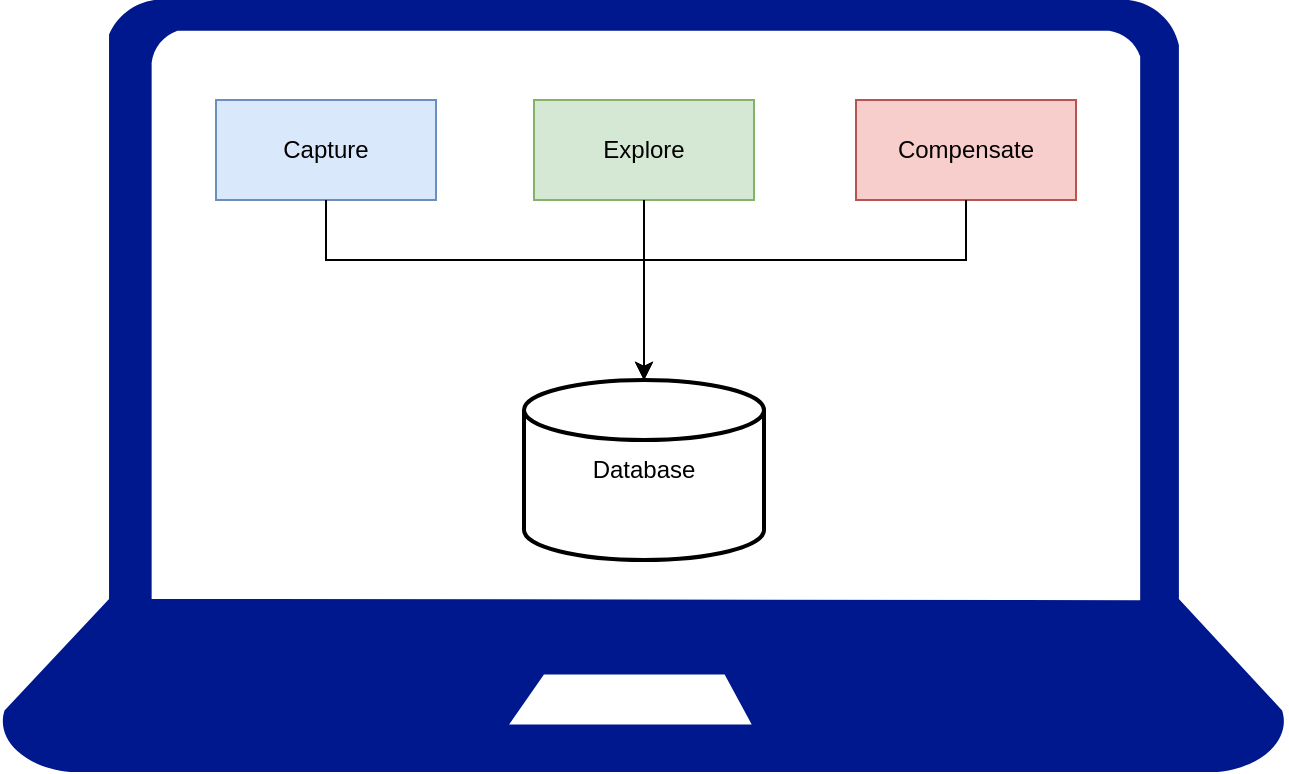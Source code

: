 <mxfile version="23.1.2" type="github">
  <diagram name="Page-1" id="TQ8AvZUODh42JMM2qxGe">
    <mxGraphModel dx="1252" dy="667" grid="1" gridSize="10" guides="1" tooltips="1" connect="1" arrows="1" fold="1" page="1" pageScale="1" pageWidth="827" pageHeight="1169" math="0" shadow="0">
      <root>
        <mxCell id="0" />
        <mxCell id="1" parent="0" />
        <mxCell id="nOrF6GzVShBBA4vg9aRs-1" value="" style="sketch=0;aspect=fixed;pointerEvents=1;shadow=0;dashed=0;html=1;strokeColor=none;labelPosition=center;verticalLabelPosition=bottom;verticalAlign=top;align=center;fillColor=#00188D;shape=mxgraph.azure.laptop" vertex="1" parent="1">
          <mxGeometry x="92" y="120" width="643.33" height="386" as="geometry" />
        </mxCell>
        <mxCell id="nOrF6GzVShBBA4vg9aRs-2" value="Database" style="strokeWidth=2;html=1;shape=mxgraph.flowchart.database;whiteSpace=wrap;" vertex="1" parent="1">
          <mxGeometry x="354" y="310" width="120" height="90" as="geometry" />
        </mxCell>
        <mxCell id="nOrF6GzVShBBA4vg9aRs-3" value="Capture" style="rounded=0;whiteSpace=wrap;html=1;fillColor=#dae8fc;strokeColor=#6c8ebf;" vertex="1" parent="1">
          <mxGeometry x="200" y="170" width="110" height="50" as="geometry" />
        </mxCell>
        <mxCell id="nOrF6GzVShBBA4vg9aRs-4" value="Explore" style="rounded=0;whiteSpace=wrap;html=1;fillColor=#d5e8d4;strokeColor=#82b366;" vertex="1" parent="1">
          <mxGeometry x="359" y="170" width="110" height="50" as="geometry" />
        </mxCell>
        <mxCell id="nOrF6GzVShBBA4vg9aRs-5" value="Compensate" style="rounded=0;whiteSpace=wrap;html=1;fillColor=#f8cecc;strokeColor=#b85450;" vertex="1" parent="1">
          <mxGeometry x="520" y="170" width="110" height="50" as="geometry" />
        </mxCell>
        <mxCell id="nOrF6GzVShBBA4vg9aRs-6" style="edgeStyle=orthogonalEdgeStyle;rounded=0;orthogonalLoop=1;jettySize=auto;html=1;entryX=0.5;entryY=0;entryDx=0;entryDy=0;entryPerimeter=0;" edge="1" parent="1" source="nOrF6GzVShBBA4vg9aRs-3" target="nOrF6GzVShBBA4vg9aRs-2">
          <mxGeometry relative="1" as="geometry">
            <Array as="points">
              <mxPoint x="255" y="250" />
              <mxPoint x="414" y="250" />
            </Array>
          </mxGeometry>
        </mxCell>
        <mxCell id="nOrF6GzVShBBA4vg9aRs-7" style="edgeStyle=orthogonalEdgeStyle;rounded=0;orthogonalLoop=1;jettySize=auto;html=1;entryX=0.5;entryY=0;entryDx=0;entryDy=0;entryPerimeter=0;" edge="1" parent="1" source="nOrF6GzVShBBA4vg9aRs-4" target="nOrF6GzVShBBA4vg9aRs-2">
          <mxGeometry relative="1" as="geometry" />
        </mxCell>
        <mxCell id="nOrF6GzVShBBA4vg9aRs-8" style="edgeStyle=orthogonalEdgeStyle;rounded=0;orthogonalLoop=1;jettySize=auto;html=1;entryX=0.5;entryY=0;entryDx=0;entryDy=0;entryPerimeter=0;" edge="1" parent="1" source="nOrF6GzVShBBA4vg9aRs-5" target="nOrF6GzVShBBA4vg9aRs-2">
          <mxGeometry relative="1" as="geometry">
            <Array as="points">
              <mxPoint x="575" y="250" />
              <mxPoint x="414" y="250" />
            </Array>
          </mxGeometry>
        </mxCell>
      </root>
    </mxGraphModel>
  </diagram>
</mxfile>

